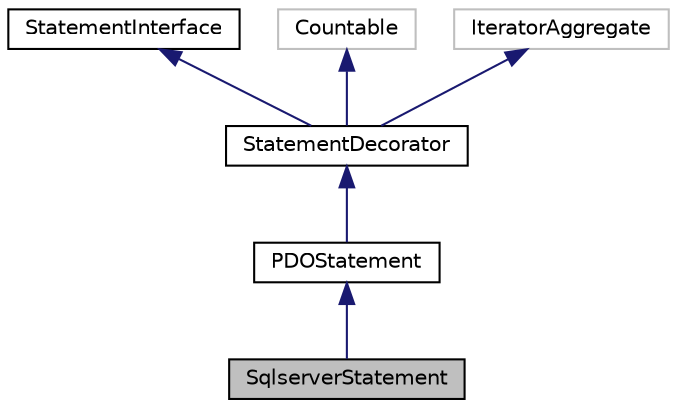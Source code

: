 digraph "SqlserverStatement"
{
  edge [fontname="Helvetica",fontsize="10",labelfontname="Helvetica",labelfontsize="10"];
  node [fontname="Helvetica",fontsize="10",shape=record];
  Node1 [label="SqlserverStatement",height=0.2,width=0.4,color="black", fillcolor="grey75", style="filled", fontcolor="black"];
  Node2 -> Node1 [dir="back",color="midnightblue",fontsize="10",style="solid",fontname="Helvetica"];
  Node2 [label="PDOStatement",height=0.2,width=0.4,color="black", fillcolor="white", style="filled",URL="$class_cake_1_1_database_1_1_statement_1_1_p_d_o_statement.html"];
  Node3 -> Node2 [dir="back",color="midnightblue",fontsize="10",style="solid",fontname="Helvetica"];
  Node3 [label="StatementDecorator",height=0.2,width=0.4,color="black", fillcolor="white", style="filled",URL="$class_cake_1_1_database_1_1_statement_1_1_statement_decorator.html"];
  Node4 -> Node3 [dir="back",color="midnightblue",fontsize="10",style="solid",fontname="Helvetica"];
  Node4 [label="StatementInterface",height=0.2,width=0.4,color="black", fillcolor="white", style="filled",URL="$interface_cake_1_1_database_1_1_statement_interface.html"];
  Node5 -> Node3 [dir="back",color="midnightblue",fontsize="10",style="solid",fontname="Helvetica"];
  Node5 [label="Countable",height=0.2,width=0.4,color="grey75", fillcolor="white", style="filled"];
  Node6 -> Node3 [dir="back",color="midnightblue",fontsize="10",style="solid",fontname="Helvetica"];
  Node6 [label="IteratorAggregate",height=0.2,width=0.4,color="grey75", fillcolor="white", style="filled"];
}
